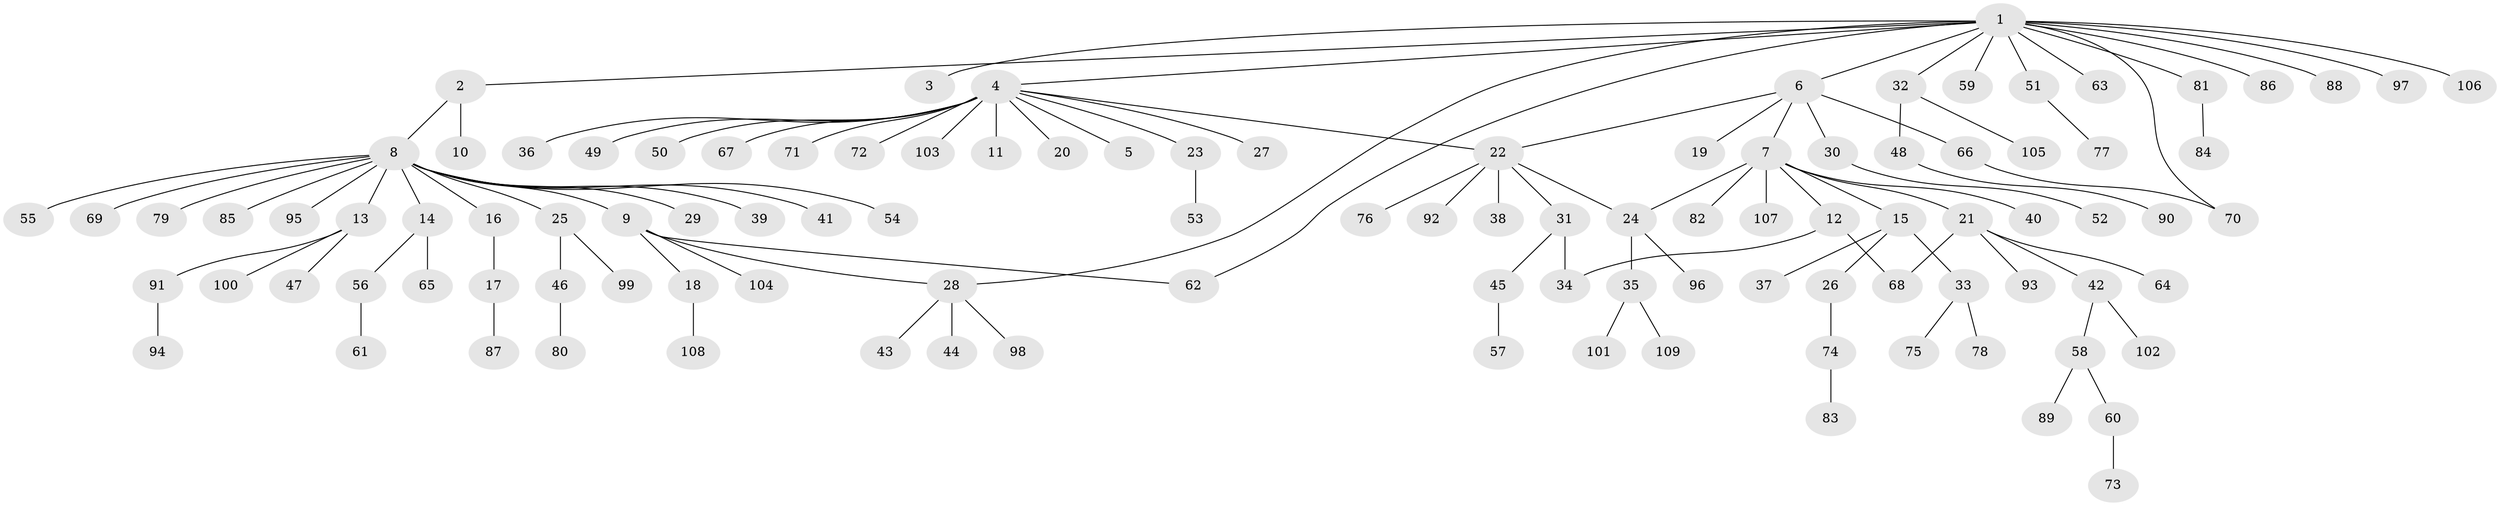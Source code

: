 // coarse degree distribution, {8: 0.030303030303030304, 2: 0.36363636363636365, 4: 0.09090909090909091, 1: 0.3333333333333333, 5: 0.030303030303030304, 6: 0.030303030303030304, 3: 0.12121212121212122}
// Generated by graph-tools (version 1.1) at 2025/50/03/04/25 22:50:07]
// undirected, 109 vertices, 115 edges
graph export_dot {
  node [color=gray90,style=filled];
  1;
  2;
  3;
  4;
  5;
  6;
  7;
  8;
  9;
  10;
  11;
  12;
  13;
  14;
  15;
  16;
  17;
  18;
  19;
  20;
  21;
  22;
  23;
  24;
  25;
  26;
  27;
  28;
  29;
  30;
  31;
  32;
  33;
  34;
  35;
  36;
  37;
  38;
  39;
  40;
  41;
  42;
  43;
  44;
  45;
  46;
  47;
  48;
  49;
  50;
  51;
  52;
  53;
  54;
  55;
  56;
  57;
  58;
  59;
  60;
  61;
  62;
  63;
  64;
  65;
  66;
  67;
  68;
  69;
  70;
  71;
  72;
  73;
  74;
  75;
  76;
  77;
  78;
  79;
  80;
  81;
  82;
  83;
  84;
  85;
  86;
  87;
  88;
  89;
  90;
  91;
  92;
  93;
  94;
  95;
  96;
  97;
  98;
  99;
  100;
  101;
  102;
  103;
  104;
  105;
  106;
  107;
  108;
  109;
  1 -- 2;
  1 -- 3;
  1 -- 4;
  1 -- 6;
  1 -- 28;
  1 -- 32;
  1 -- 51;
  1 -- 59;
  1 -- 62;
  1 -- 63;
  1 -- 70;
  1 -- 81;
  1 -- 86;
  1 -- 88;
  1 -- 97;
  1 -- 106;
  2 -- 8;
  2 -- 10;
  4 -- 5;
  4 -- 11;
  4 -- 20;
  4 -- 22;
  4 -- 23;
  4 -- 27;
  4 -- 36;
  4 -- 49;
  4 -- 50;
  4 -- 67;
  4 -- 71;
  4 -- 72;
  4 -- 103;
  6 -- 7;
  6 -- 19;
  6 -- 22;
  6 -- 30;
  6 -- 66;
  7 -- 12;
  7 -- 15;
  7 -- 21;
  7 -- 24;
  7 -- 40;
  7 -- 82;
  7 -- 107;
  8 -- 9;
  8 -- 13;
  8 -- 14;
  8 -- 16;
  8 -- 25;
  8 -- 29;
  8 -- 39;
  8 -- 41;
  8 -- 54;
  8 -- 55;
  8 -- 69;
  8 -- 79;
  8 -- 85;
  8 -- 95;
  9 -- 18;
  9 -- 28;
  9 -- 62;
  9 -- 104;
  12 -- 34;
  12 -- 68;
  13 -- 47;
  13 -- 91;
  13 -- 100;
  14 -- 56;
  14 -- 65;
  15 -- 26;
  15 -- 33;
  15 -- 37;
  16 -- 17;
  17 -- 87;
  18 -- 108;
  21 -- 42;
  21 -- 64;
  21 -- 68;
  21 -- 93;
  22 -- 24;
  22 -- 31;
  22 -- 38;
  22 -- 76;
  22 -- 92;
  23 -- 53;
  24 -- 35;
  24 -- 96;
  25 -- 46;
  25 -- 99;
  26 -- 74;
  28 -- 43;
  28 -- 44;
  28 -- 98;
  30 -- 52;
  31 -- 34;
  31 -- 45;
  32 -- 48;
  32 -- 105;
  33 -- 75;
  33 -- 78;
  35 -- 101;
  35 -- 109;
  42 -- 58;
  42 -- 102;
  45 -- 57;
  46 -- 80;
  48 -- 90;
  51 -- 77;
  56 -- 61;
  58 -- 60;
  58 -- 89;
  60 -- 73;
  66 -- 70;
  74 -- 83;
  81 -- 84;
  91 -- 94;
}
